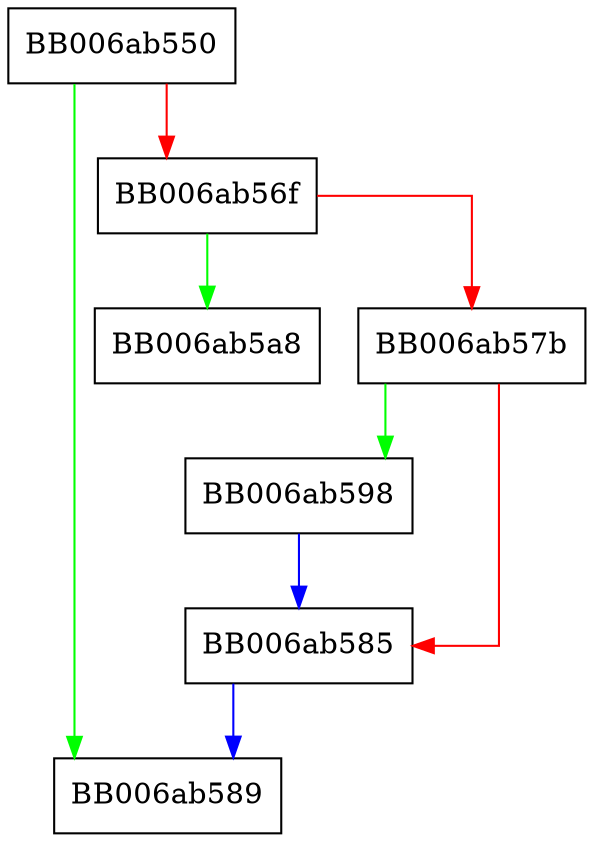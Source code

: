 digraph shake_squeeze {
  node [shape="box"];
  graph [splines=ortho];
  BB006ab550 -> BB006ab589 [color="green"];
  BB006ab550 -> BB006ab56f [color="red"];
  BB006ab56f -> BB006ab5a8 [color="green"];
  BB006ab56f -> BB006ab57b [color="red"];
  BB006ab57b -> BB006ab598 [color="green"];
  BB006ab57b -> BB006ab585 [color="red"];
  BB006ab585 -> BB006ab589 [color="blue"];
  BB006ab598 -> BB006ab585 [color="blue"];
}
